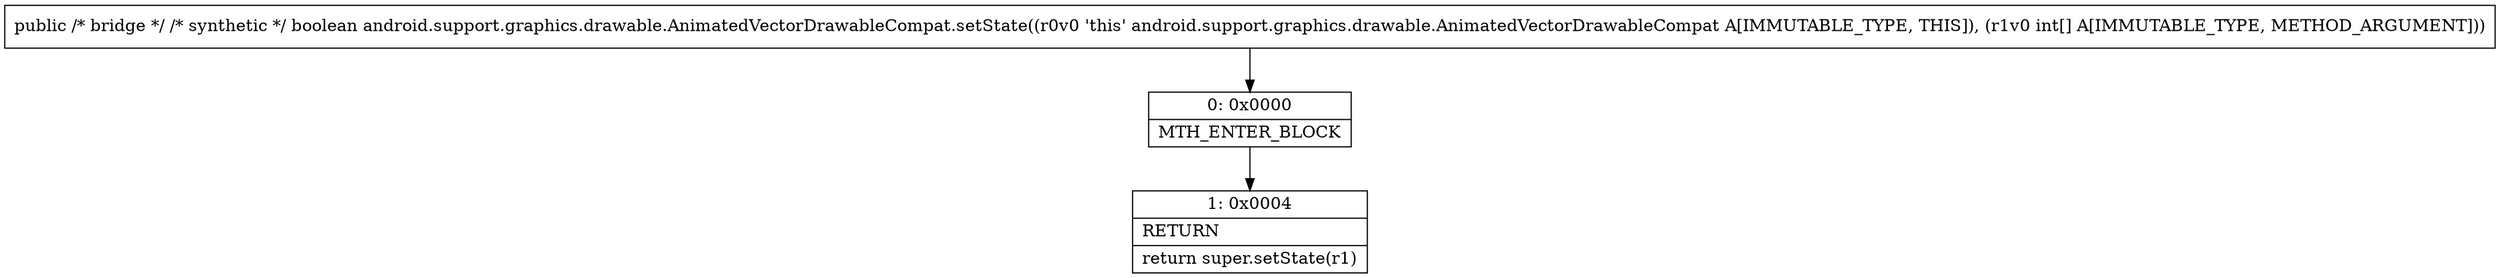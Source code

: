 digraph "CFG forandroid.support.graphics.drawable.AnimatedVectorDrawableCompat.setState([I)Z" {
Node_0 [shape=record,label="{0\:\ 0x0000|MTH_ENTER_BLOCK\l}"];
Node_1 [shape=record,label="{1\:\ 0x0004|RETURN\l|return super.setState(r1)\l}"];
MethodNode[shape=record,label="{public \/* bridge *\/ \/* synthetic *\/ boolean android.support.graphics.drawable.AnimatedVectorDrawableCompat.setState((r0v0 'this' android.support.graphics.drawable.AnimatedVectorDrawableCompat A[IMMUTABLE_TYPE, THIS]), (r1v0 int[] A[IMMUTABLE_TYPE, METHOD_ARGUMENT])) }"];
MethodNode -> Node_0;
Node_0 -> Node_1;
}


